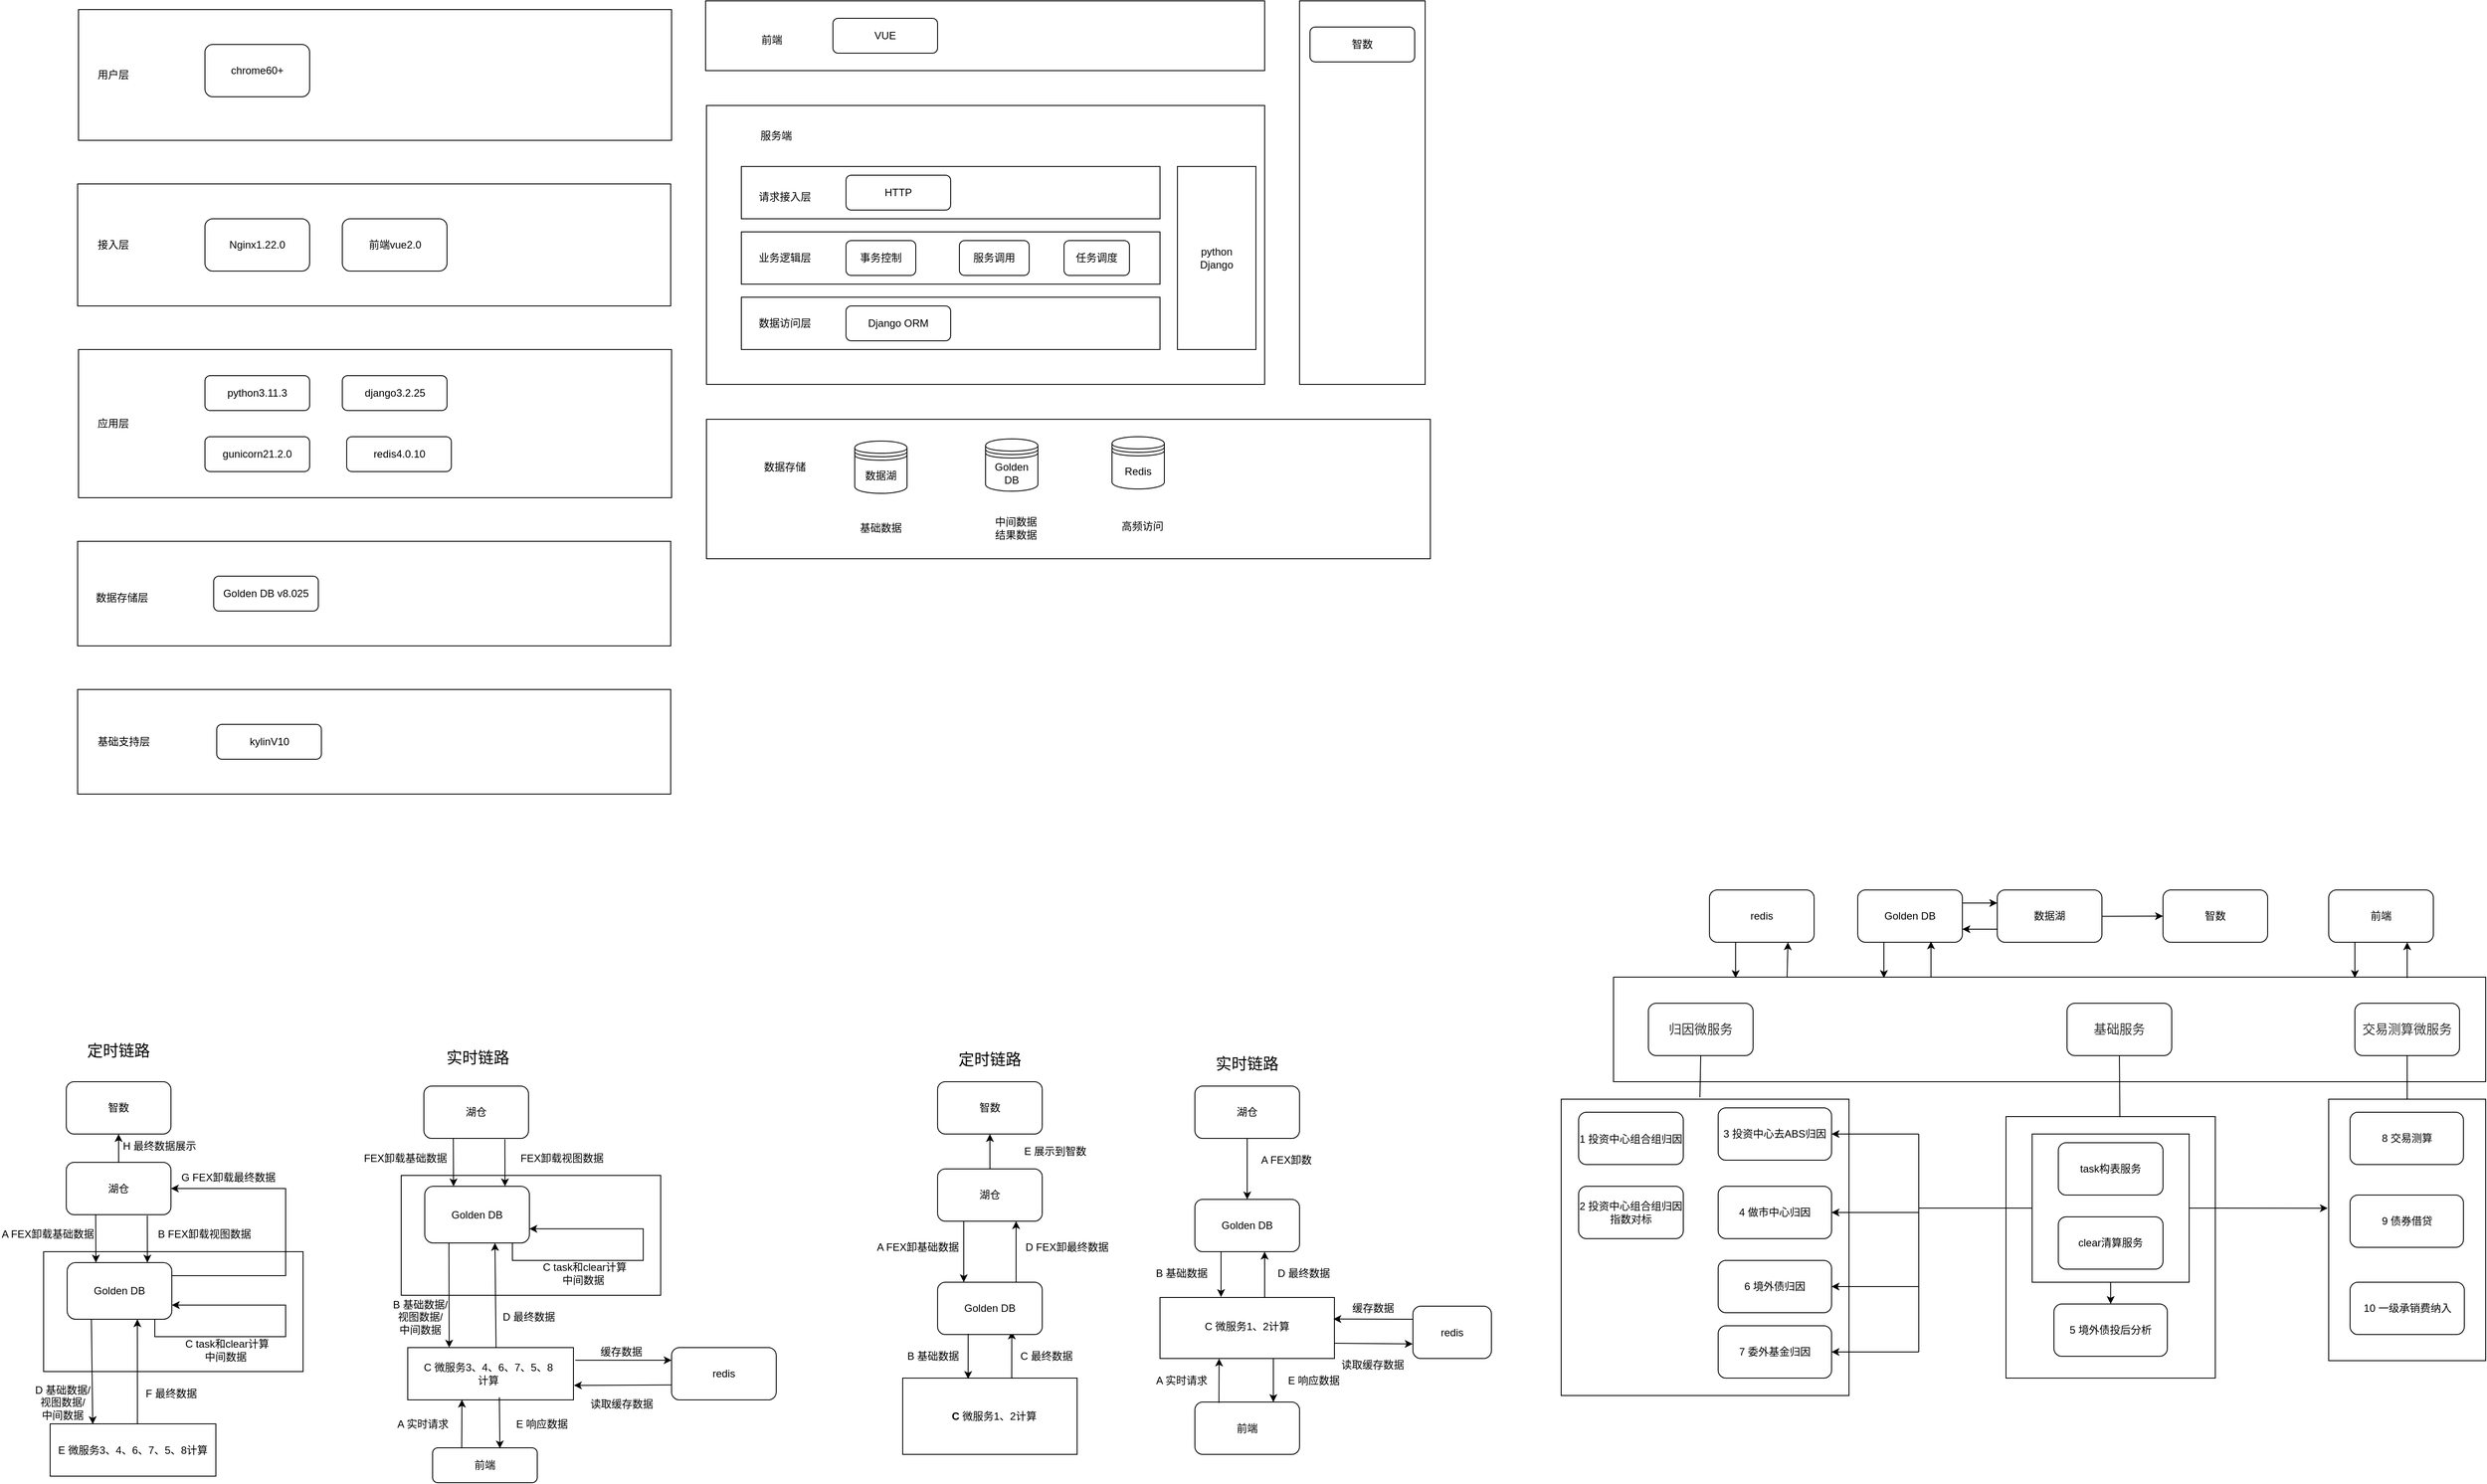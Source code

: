 <mxfile version="24.0.4" type="github">
  <diagram id="C5RBs43oDa-KdzZeNtuy" name="Page-1">
    <mxGraphModel dx="2501" dy="1937" grid="1" gridSize="10" guides="1" tooltips="1" connect="1" arrows="1" fold="1" page="1" pageScale="1" pageWidth="827" pageHeight="1169" math="0" shadow="0">
      <root>
        <mxCell id="WIyWlLk6GJQsqaUBKTNV-0" />
        <mxCell id="WIyWlLk6GJQsqaUBKTNV-1" parent="WIyWlLk6GJQsqaUBKTNV-0" />
        <mxCell id="G3_sa39DLjyS4z9p2nSA-35" value="" style="rounded=0;whiteSpace=wrap;html=1;" vertex="1" parent="WIyWlLk6GJQsqaUBKTNV-1">
          <mxGeometry x="680" y="-680" width="144" height="440" as="geometry" />
        </mxCell>
        <mxCell id="G3_sa39DLjyS4z9p2nSA-16" value="" style="rounded=0;whiteSpace=wrap;html=1;" vertex="1" parent="WIyWlLk6GJQsqaUBKTNV-1">
          <mxGeometry y="-200" width="830" height="160" as="geometry" />
        </mxCell>
        <mxCell id="G3_sa39DLjyS4z9p2nSA-0" value="" style="rounded=0;whiteSpace=wrap;html=1;" vertex="1" parent="WIyWlLk6GJQsqaUBKTNV-1">
          <mxGeometry y="-560" width="640" height="320" as="geometry" />
        </mxCell>
        <mxCell id="0NtQ7sAhwlpfcAWZ-Fju-28" value="" style="rounded=0;whiteSpace=wrap;html=1;" parent="WIyWlLk6GJQsqaUBKTNV-1" vertex="1">
          <mxGeometry x="-721" y="-60" width="680" height="120" as="geometry" />
        </mxCell>
        <mxCell id="0NtQ7sAhwlpfcAWZ-Fju-1" value="" style="rounded=0;whiteSpace=wrap;html=1;" parent="WIyWlLk6GJQsqaUBKTNV-1" vertex="1">
          <mxGeometry x="-721" y="-470" width="680" height="140" as="geometry" />
        </mxCell>
        <mxCell id="EE5mFRboxM6X0PhIgB9W-15" value="" style="rounded=0;whiteSpace=wrap;html=1;" parent="WIyWlLk6GJQsqaUBKTNV-1" vertex="1">
          <mxGeometry x="1040" y="440" width="1000" height="120" as="geometry" />
        </mxCell>
        <mxCell id="EE5mFRboxM6X0PhIgB9W-1" style="edgeStyle=none;rounded=0;orthogonalLoop=1;jettySize=auto;html=1;exitX=0.5;exitY=0;exitDx=0;exitDy=0;entryX=0.5;entryY=1;entryDx=0;entryDy=0;" parent="WIyWlLk6GJQsqaUBKTNV-1" source="gpyAhbkI_0szL79RBJTk-85" target="gpyAhbkI_0szL79RBJTk-68" edge="1">
          <mxGeometry relative="1" as="geometry" />
        </mxCell>
        <mxCell id="gpyAhbkI_0szL79RBJTk-83" value="" style="rounded=0;whiteSpace=wrap;html=1;" parent="WIyWlLk6GJQsqaUBKTNV-1" vertex="1">
          <mxGeometry x="-760" y="755" width="297.5" height="137.5" as="geometry" />
        </mxCell>
        <mxCell id="EE5mFRboxM6X0PhIgB9W-164" style="edgeStyle=none;rounded=0;orthogonalLoop=1;jettySize=auto;html=1;exitX=0.37;exitY=0.026;exitDx=0;exitDy=0;entryX=0.284;entryY=0.98;entryDx=0;entryDy=0;exitPerimeter=0;entryPerimeter=0;" parent="WIyWlLk6GJQsqaUBKTNV-1" edge="1">
          <mxGeometry relative="1" as="geometry">
            <mxPoint x="350" y="900.005" as="sourcePoint" />
            <mxPoint x="350.08" y="846.53" as="targetPoint" />
          </mxGeometry>
        </mxCell>
        <mxCell id="gpyAhbkI_0szL79RBJTk-36" value="" style="rounded=0;whiteSpace=wrap;html=1;" parent="WIyWlLk6GJQsqaUBKTNV-1" vertex="1">
          <mxGeometry x="225" y="900" width="200" height="87.5" as="geometry" />
        </mxCell>
        <mxCell id="gpyAhbkI_0szL79RBJTk-24" value="" style="rounded=0;whiteSpace=wrap;html=1;" parent="WIyWlLk6GJQsqaUBKTNV-1" vertex="1">
          <mxGeometry x="520" y="807.5" width="200" height="70" as="geometry" />
        </mxCell>
        <mxCell id="8sShFJXzrjoNy3E7Pt8Y-33" value="" style="rounded=0;whiteSpace=wrap;html=1;" parent="WIyWlLk6GJQsqaUBKTNV-1" vertex="1">
          <mxGeometry x="1860" y="580" width="180" height="300" as="geometry" />
        </mxCell>
        <mxCell id="8sShFJXzrjoNy3E7Pt8Y-23" value="" style="rounded=0;whiteSpace=wrap;html=1;" parent="WIyWlLk6GJQsqaUBKTNV-1" vertex="1">
          <mxGeometry x="980" y="580" width="330" height="340" as="geometry" />
        </mxCell>
        <mxCell id="8sShFJXzrjoNy3E7Pt8Y-1" value="&lt;div style=&quot;font-size: medium; text-align: start;&quot; data-hash=&quot;3e45efe6a880c21dcbc873dc145f4ac9&quot; data-version=&quot;3.0.0&quot;&gt;&lt;/div&gt;&lt;div style=&quot;font-size: medium; text-align: start;&quot; class=&quot;document&quot;&gt;&lt;div class=&quot;section&quot;&gt;&lt;p style=&quot;margin: 3pt 0pt 3pt 16.8pt; font-family: 等线; font-size: 12pt; line-height: 20.8px; text-indent: -16.8pt;&quot; class=&quot;paragraph text-align-type-left&quot;&gt;&lt;span style=&quot;font-size: 11pt; color: rgb(51, 51, 51); letter-spacing: 0pt; vertical-align: baseline;&quot; data-font-family=&quot;default&quot;&gt;归因微服务&lt;/span&gt;&lt;/p&gt;&lt;/div&gt;&lt;/div&gt;" style="rounded=1;whiteSpace=wrap;html=1;" parent="WIyWlLk6GJQsqaUBKTNV-1" vertex="1">
          <mxGeometry x="1080" y="470" width="120" height="60" as="geometry" />
        </mxCell>
        <mxCell id="8sShFJXzrjoNy3E7Pt8Y-3" value="&lt;div style=&quot;font-size: medium; text-align: start;&quot; data-hash=&quot;3e45efe6a880c21dcbc873dc145f4ac9&quot; data-version=&quot;3.0.0&quot;&gt;&lt;/div&gt;&lt;div style=&quot;font-size: medium; text-align: start;&quot; class=&quot;document&quot;&gt;&lt;div class=&quot;section&quot;&gt;&lt;p style=&quot;margin: 3pt 0pt 3pt 16.8pt; font-family: 等线; font-size: 12pt; line-height: 20.8px; text-indent: -16.8pt;&quot; class=&quot;paragraph text-align-type-left&quot;&gt;&lt;span style=&quot;font-family: Helvetica; font-size: 12px; text-align: center; text-indent: 0px;&quot;&gt;1 投资中心组合组归因&lt;/span&gt;&lt;br&gt;&lt;/p&gt;&lt;/div&gt;&lt;/div&gt;" style="rounded=1;whiteSpace=wrap;html=1;" parent="WIyWlLk6GJQsqaUBKTNV-1" vertex="1">
          <mxGeometry x="1000" y="595" width="120" height="60" as="geometry" />
        </mxCell>
        <mxCell id="8sShFJXzrjoNy3E7Pt8Y-5" value="2 投资中心组合组归因指数对标" style="rounded=1;whiteSpace=wrap;html=1;" parent="WIyWlLk6GJQsqaUBKTNV-1" vertex="1">
          <mxGeometry x="1000" y="680" width="120" height="60" as="geometry" />
        </mxCell>
        <mxCell id="8sShFJXzrjoNy3E7Pt8Y-7" value="3 投资中心去ABS归因" style="rounded=1;whiteSpace=wrap;html=1;" parent="WIyWlLk6GJQsqaUBKTNV-1" vertex="1">
          <mxGeometry x="1160" y="590" width="130" height="60" as="geometry" />
        </mxCell>
        <mxCell id="8sShFJXzrjoNy3E7Pt8Y-11" value="4 做市中心归因" style="rounded=1;whiteSpace=wrap;html=1;" parent="WIyWlLk6GJQsqaUBKTNV-1" vertex="1">
          <mxGeometry x="1160" y="680" width="130" height="60" as="geometry" />
        </mxCell>
        <mxCell id="8sShFJXzrjoNy3E7Pt8Y-15" value="&lt;div style=&quot;font-size: medium; text-align: start;&quot; data-hash=&quot;3e45efe6a880c21dcbc873dc145f4ac9&quot; data-version=&quot;3.0.0&quot;&gt;&lt;/div&gt;&lt;div style=&quot;font-size: medium; text-align: start;&quot; class=&quot;document&quot;&gt;&lt;div class=&quot;section&quot;&gt;&lt;p style=&quot;margin: 3pt 0pt 3pt 16.8pt; font-family: 等线; font-size: 12pt; line-height: 20.8px; text-indent: -16.8pt;&quot; class=&quot;paragraph text-align-type-left&quot;&gt;&lt;span style=&quot;font-size: 11pt; color: rgb(51, 51, 51); letter-spacing: 0pt; vertical-align: baseline;&quot; data-font-family=&quot;default&quot;&gt;基础服务&lt;/span&gt;&lt;/p&gt;&lt;/div&gt;&lt;/div&gt;" style="rounded=1;whiteSpace=wrap;html=1;" parent="WIyWlLk6GJQsqaUBKTNV-1" vertex="1">
          <mxGeometry x="1560" y="470" width="120" height="60" as="geometry" />
        </mxCell>
        <mxCell id="8sShFJXzrjoNy3E7Pt8Y-16" value="&lt;div style=&quot;font-size: medium; text-align: start;&quot; data-hash=&quot;3e45efe6a880c21dcbc873dc145f4ac9&quot; data-version=&quot;3.0.0&quot;&gt;&lt;/div&gt;&lt;div style=&quot;text-align: start;&quot; class=&quot;document&quot;&gt;&lt;div style=&quot;&quot; class=&quot;section&quot;&gt;&lt;p style=&quot;margin: 3pt 0pt 3pt 16.8pt; font-family: 等线; line-height: 20.8px; text-indent: -16.8pt;&quot; class=&quot;paragraph text-align-type-left&quot;&gt;&lt;font color=&quot;#333333&quot;&gt;&lt;span style=&quot;font-size: 14.667px;&quot;&gt;交易测算微服务&lt;/span&gt;&lt;/font&gt;&lt;/p&gt;&lt;/div&gt;&lt;/div&gt;" style="rounded=1;whiteSpace=wrap;html=1;" parent="WIyWlLk6GJQsqaUBKTNV-1" vertex="1">
          <mxGeometry x="1890" y="470" width="120" height="60" as="geometry" />
        </mxCell>
        <mxCell id="8sShFJXzrjoNy3E7Pt8Y-19" value="" style="rounded=0;whiteSpace=wrap;html=1;" parent="WIyWlLk6GJQsqaUBKTNV-1" vertex="1">
          <mxGeometry x="1490" y="600" width="240" height="300" as="geometry" />
        </mxCell>
        <mxCell id="8sShFJXzrjoNy3E7Pt8Y-24" value="" style="endArrow=none;html=1;rounded=0;" parent="WIyWlLk6GJQsqaUBKTNV-1" edge="1">
          <mxGeometry width="50" height="50" relative="1" as="geometry">
            <mxPoint x="1390" y="870" as="sourcePoint" />
            <mxPoint x="1390" y="620" as="targetPoint" />
          </mxGeometry>
        </mxCell>
        <mxCell id="8sShFJXzrjoNy3E7Pt8Y-25" value="" style="endArrow=none;html=1;rounded=0;entryX=0;entryY=0.5;entryDx=0;entryDy=0;" parent="WIyWlLk6GJQsqaUBKTNV-1" target="8sShFJXzrjoNy3E7Pt8Y-35" edge="1">
          <mxGeometry width="50" height="50" relative="1" as="geometry">
            <mxPoint x="1390" y="705" as="sourcePoint" />
            <mxPoint x="1360" y="590" as="targetPoint" />
          </mxGeometry>
        </mxCell>
        <mxCell id="8sShFJXzrjoNy3E7Pt8Y-26" value="" style="endArrow=classic;html=1;rounded=0;entryX=1;entryY=0.5;entryDx=0;entryDy=0;" parent="WIyWlLk6GJQsqaUBKTNV-1" target="8sShFJXzrjoNy3E7Pt8Y-7" edge="1">
          <mxGeometry width="50" height="50" relative="1" as="geometry">
            <mxPoint x="1390" y="620" as="sourcePoint" />
            <mxPoint x="1360" y="590" as="targetPoint" />
          </mxGeometry>
        </mxCell>
        <mxCell id="8sShFJXzrjoNy3E7Pt8Y-27" value="" style="endArrow=classic;html=1;rounded=0;entryX=1;entryY=0.5;entryDx=0;entryDy=0;" parent="WIyWlLk6GJQsqaUBKTNV-1" target="8sShFJXzrjoNy3E7Pt8Y-11" edge="1">
          <mxGeometry width="50" height="50" relative="1" as="geometry">
            <mxPoint x="1390" y="710" as="sourcePoint" />
            <mxPoint x="1360" y="690" as="targetPoint" />
          </mxGeometry>
        </mxCell>
        <mxCell id="8sShFJXzrjoNy3E7Pt8Y-28" value="8 交易测算" style="rounded=1;whiteSpace=wrap;html=1;" parent="WIyWlLk6GJQsqaUBKTNV-1" vertex="1">
          <mxGeometry x="1884.5" y="595" width="130" height="60" as="geometry" />
        </mxCell>
        <mxCell id="8sShFJXzrjoNy3E7Pt8Y-29" value="9 债券借贷" style="rounded=1;whiteSpace=wrap;html=1;" parent="WIyWlLk6GJQsqaUBKTNV-1" vertex="1">
          <mxGeometry x="1884.5" y="690" width="130" height="60" as="geometry" />
        </mxCell>
        <mxCell id="8sShFJXzrjoNy3E7Pt8Y-30" value="10 一级承销费纳入" style="rounded=1;whiteSpace=wrap;html=1;" parent="WIyWlLk6GJQsqaUBKTNV-1" vertex="1">
          <mxGeometry x="1884.5" y="790" width="131" height="60" as="geometry" />
        </mxCell>
        <mxCell id="8sShFJXzrjoNy3E7Pt8Y-35" value="" style="rounded=0;whiteSpace=wrap;html=1;" parent="WIyWlLk6GJQsqaUBKTNV-1" vertex="1">
          <mxGeometry x="1520" y="620" width="180" height="170" as="geometry" />
        </mxCell>
        <mxCell id="8sShFJXzrjoNy3E7Pt8Y-31" value="6 境外债归因" style="rounded=1;whiteSpace=wrap;html=1;" parent="WIyWlLk6GJQsqaUBKTNV-1" vertex="1">
          <mxGeometry x="1160" y="765" width="130" height="60" as="geometry" />
        </mxCell>
        <mxCell id="8sShFJXzrjoNy3E7Pt8Y-32" value="7 委外基金归因" style="rounded=1;whiteSpace=wrap;html=1;" parent="WIyWlLk6GJQsqaUBKTNV-1" vertex="1">
          <mxGeometry x="1160" y="840" width="130" height="60" as="geometry" />
        </mxCell>
        <mxCell id="8sShFJXzrjoNy3E7Pt8Y-34" value="5 境外债投后分析" style="rounded=1;whiteSpace=wrap;html=1;" parent="WIyWlLk6GJQsqaUBKTNV-1" vertex="1">
          <mxGeometry x="1545" y="815" width="130" height="60" as="geometry" />
        </mxCell>
        <mxCell id="8sShFJXzrjoNy3E7Pt8Y-17" value="task构表服务" style="rounded=1;whiteSpace=wrap;html=1;" parent="WIyWlLk6GJQsqaUBKTNV-1" vertex="1">
          <mxGeometry x="1550" y="630" width="120" height="60" as="geometry" />
        </mxCell>
        <mxCell id="8sShFJXzrjoNy3E7Pt8Y-18" value="clear清算服务" style="whiteSpace=wrap;html=1;rounded=1;" parent="WIyWlLk6GJQsqaUBKTNV-1" vertex="1">
          <mxGeometry x="1550" y="715" width="120" height="60" as="geometry" />
        </mxCell>
        <mxCell id="8sShFJXzrjoNy3E7Pt8Y-36" value="" style="endArrow=classic;html=1;rounded=0;entryX=1;entryY=0.5;entryDx=0;entryDy=0;" parent="WIyWlLk6GJQsqaUBKTNV-1" target="8sShFJXzrjoNy3E7Pt8Y-31" edge="1">
          <mxGeometry width="50" height="50" relative="1" as="geometry">
            <mxPoint x="1390" y="795" as="sourcePoint" />
            <mxPoint x="1530" y="810" as="targetPoint" />
          </mxGeometry>
        </mxCell>
        <mxCell id="8sShFJXzrjoNy3E7Pt8Y-37" value="" style="endArrow=classic;html=1;rounded=0;entryX=1;entryY=0.5;entryDx=0;entryDy=0;" parent="WIyWlLk6GJQsqaUBKTNV-1" target="8sShFJXzrjoNy3E7Pt8Y-32" edge="1">
          <mxGeometry width="50" height="50" relative="1" as="geometry">
            <mxPoint x="1390" y="870" as="sourcePoint" />
            <mxPoint x="1530" y="810" as="targetPoint" />
          </mxGeometry>
        </mxCell>
        <mxCell id="8sShFJXzrjoNy3E7Pt8Y-38" value="" style="endArrow=classic;html=1;rounded=0;entryX=-0.006;entryY=0.417;entryDx=0;entryDy=0;entryPerimeter=0;exitX=1;exitY=0.5;exitDx=0;exitDy=0;" parent="WIyWlLk6GJQsqaUBKTNV-1" source="8sShFJXzrjoNy3E7Pt8Y-35" target="8sShFJXzrjoNy3E7Pt8Y-33" edge="1">
          <mxGeometry width="50" height="50" relative="1" as="geometry">
            <mxPoint x="1530" y="820" as="sourcePoint" />
            <mxPoint x="1580" y="770" as="targetPoint" />
          </mxGeometry>
        </mxCell>
        <mxCell id="8sShFJXzrjoNy3E7Pt8Y-39" value="" style="endArrow=classic;html=1;rounded=0;entryX=0.5;entryY=0;entryDx=0;entryDy=0;exitX=0.5;exitY=1;exitDx=0;exitDy=0;" parent="WIyWlLk6GJQsqaUBKTNV-1" source="8sShFJXzrjoNy3E7Pt8Y-35" target="8sShFJXzrjoNy3E7Pt8Y-34" edge="1">
          <mxGeometry width="50" height="50" relative="1" as="geometry">
            <mxPoint x="1530" y="820" as="sourcePoint" />
            <mxPoint x="1580" y="770" as="targetPoint" />
          </mxGeometry>
        </mxCell>
        <mxCell id="8sShFJXzrjoNy3E7Pt8Y-40" value="" style="endArrow=none;html=1;rounded=0;exitX=0.5;exitY=1;exitDx=0;exitDy=0;entryX=0.482;entryY=-0.006;entryDx=0;entryDy=0;entryPerimeter=0;" parent="WIyWlLk6GJQsqaUBKTNV-1" source="8sShFJXzrjoNy3E7Pt8Y-1" target="8sShFJXzrjoNy3E7Pt8Y-23" edge="1">
          <mxGeometry width="50" height="50" relative="1" as="geometry">
            <mxPoint x="1530" y="820" as="sourcePoint" />
            <mxPoint x="1580" y="770" as="targetPoint" />
          </mxGeometry>
        </mxCell>
        <mxCell id="8sShFJXzrjoNy3E7Pt8Y-41" value="" style="endArrow=none;html=1;rounded=0;exitX=0.5;exitY=1;exitDx=0;exitDy=0;entryX=0.544;entryY=0.002;entryDx=0;entryDy=0;entryPerimeter=0;" parent="WIyWlLk6GJQsqaUBKTNV-1" source="8sShFJXzrjoNy3E7Pt8Y-15" target="8sShFJXzrjoNy3E7Pt8Y-19" edge="1">
          <mxGeometry width="50" height="50" relative="1" as="geometry">
            <mxPoint x="1530" y="720" as="sourcePoint" />
            <mxPoint x="1580" y="670" as="targetPoint" />
          </mxGeometry>
        </mxCell>
        <mxCell id="8sShFJXzrjoNy3E7Pt8Y-42" value="" style="endArrow=none;html=1;rounded=0;exitX=0.5;exitY=0;exitDx=0;exitDy=0;entryX=0.5;entryY=1;entryDx=0;entryDy=0;" parent="WIyWlLk6GJQsqaUBKTNV-1" source="8sShFJXzrjoNy3E7Pt8Y-33" target="8sShFJXzrjoNy3E7Pt8Y-16" edge="1">
          <mxGeometry width="50" height="50" relative="1" as="geometry">
            <mxPoint x="1530" y="720" as="sourcePoint" />
            <mxPoint x="1580" y="670" as="targetPoint" />
          </mxGeometry>
        </mxCell>
        <mxCell id="gpyAhbkI_0szL79RBJTk-43" style="edgeStyle=none;rounded=0;orthogonalLoop=1;jettySize=auto;html=1;exitX=1;exitY=0.75;exitDx=0;exitDy=0;entryX=-0.003;entryY=0.722;entryDx=0;entryDy=0;entryPerimeter=0;" parent="WIyWlLk6GJQsqaUBKTNV-1" source="gpyAhbkI_0szL79RBJTk-24" target="gpyAhbkI_0szL79RBJTk-5" edge="1">
          <mxGeometry relative="1" as="geometry">
            <mxPoint x="764" y="861.5" as="targetPoint" />
          </mxGeometry>
        </mxCell>
        <mxCell id="gpyAhbkI_0szL79RBJTk-0" value="Golden DB" style="rounded=1;whiteSpace=wrap;html=1;" parent="WIyWlLk6GJQsqaUBKTNV-1" vertex="1">
          <mxGeometry x="560" y="695" width="120" height="60" as="geometry" />
        </mxCell>
        <mxCell id="gpyAhbkI_0szL79RBJTk-17" value="" style="edgeStyle=orthogonalEdgeStyle;rounded=0;orthogonalLoop=1;jettySize=auto;html=1;" parent="WIyWlLk6GJQsqaUBKTNV-1" source="gpyAhbkI_0szL79RBJTk-1" target="gpyAhbkI_0szL79RBJTk-0" edge="1">
          <mxGeometry relative="1" as="geometry">
            <Array as="points">
              <mxPoint x="620" y="615" />
              <mxPoint x="620" y="615" />
            </Array>
          </mxGeometry>
        </mxCell>
        <mxCell id="gpyAhbkI_0szL79RBJTk-1" value="湖仓" style="rounded=1;whiteSpace=wrap;html=1;" parent="WIyWlLk6GJQsqaUBKTNV-1" vertex="1">
          <mxGeometry x="560" y="565" width="120" height="60" as="geometry" />
        </mxCell>
        <mxCell id="gpyAhbkI_0szL79RBJTk-42" style="edgeStyle=none;rounded=0;orthogonalLoop=1;jettySize=auto;html=1;entryX=0.994;entryY=0.353;entryDx=0;entryDy=0;exitX=0;exitY=0.25;exitDx=0;exitDy=0;entryPerimeter=0;" parent="WIyWlLk6GJQsqaUBKTNV-1" source="gpyAhbkI_0szL79RBJTk-5" target="gpyAhbkI_0szL79RBJTk-24" edge="1">
          <mxGeometry relative="1" as="geometry" />
        </mxCell>
        <mxCell id="gpyAhbkI_0szL79RBJTk-5" value="redis" style="rounded=1;whiteSpace=wrap;html=1;" parent="WIyWlLk6GJQsqaUBKTNV-1" vertex="1">
          <mxGeometry x="810" y="817.5" width="90" height="60" as="geometry" />
        </mxCell>
        <mxCell id="gpyAhbkI_0szL79RBJTk-19" value="前端" style="rounded=1;whiteSpace=wrap;html=1;" parent="WIyWlLk6GJQsqaUBKTNV-1" vertex="1">
          <mxGeometry x="560" y="927.5" width="120" height="60" as="geometry" />
        </mxCell>
        <mxCell id="gpyAhbkI_0szL79RBJTk-23" value="&lt;font style=&quot;font-size: 12px;&quot;&gt;C 微服务1、2计算&lt;/font&gt;" style="text;strokeColor=none;align=center;fillColor=none;html=1;verticalAlign=middle;whiteSpace=wrap;rounded=0;" parent="WIyWlLk6GJQsqaUBKTNV-1" vertex="1">
          <mxGeometry x="555" y="825" width="130" height="32.5" as="geometry" />
        </mxCell>
        <mxCell id="gpyAhbkI_0szL79RBJTk-25" value="&lt;font style=&quot;font-size: 12px;&quot;&gt;A FEX卸数&lt;/font&gt;" style="text;strokeColor=none;align=center;fillColor=none;html=1;verticalAlign=middle;whiteSpace=wrap;rounded=0;" parent="WIyWlLk6GJQsqaUBKTNV-1" vertex="1">
          <mxGeometry x="610" y="635" width="110" height="30" as="geometry" />
        </mxCell>
        <mxCell id="gpyAhbkI_0szL79RBJTk-26" value="&lt;font style=&quot;font-size: 18px;&quot;&gt;实时链路&lt;/font&gt;" style="text;strokeColor=none;align=center;fillColor=none;html=1;verticalAlign=middle;whiteSpace=wrap;rounded=0;" parent="WIyWlLk6GJQsqaUBKTNV-1" vertex="1">
          <mxGeometry x="550" y="525" width="140" height="30" as="geometry" />
        </mxCell>
        <mxCell id="gpyAhbkI_0szL79RBJTk-32" value="" style="edgeStyle=orthogonalEdgeStyle;rounded=0;orthogonalLoop=1;jettySize=auto;html=1;" parent="WIyWlLk6GJQsqaUBKTNV-1" source="gpyAhbkI_0szL79RBJTk-27" target="gpyAhbkI_0szL79RBJTk-31" edge="1">
          <mxGeometry relative="1" as="geometry" />
        </mxCell>
        <mxCell id="gpyAhbkI_0szL79RBJTk-34" style="edgeStyle=none;rounded=0;orthogonalLoop=1;jettySize=auto;html=1;exitX=0.25;exitY=1;exitDx=0;exitDy=0;entryX=0.25;entryY=0;entryDx=0;entryDy=0;" parent="WIyWlLk6GJQsqaUBKTNV-1" source="gpyAhbkI_0szL79RBJTk-27" target="gpyAhbkI_0szL79RBJTk-30" edge="1">
          <mxGeometry relative="1" as="geometry" />
        </mxCell>
        <mxCell id="gpyAhbkI_0szL79RBJTk-27" value="湖仓" style="rounded=1;whiteSpace=wrap;html=1;" parent="WIyWlLk6GJQsqaUBKTNV-1" vertex="1">
          <mxGeometry x="265" y="660" width="120" height="60" as="geometry" />
        </mxCell>
        <mxCell id="gpyAhbkI_0szL79RBJTk-29" value="&lt;font style=&quot;font-size: 18px;&quot;&gt;定时链路&lt;/font&gt;" style="text;strokeColor=none;align=center;fillColor=none;html=1;verticalAlign=middle;whiteSpace=wrap;rounded=0;" parent="WIyWlLk6GJQsqaUBKTNV-1" vertex="1">
          <mxGeometry x="255" y="520" width="140" height="30" as="geometry" />
        </mxCell>
        <mxCell id="gpyAhbkI_0szL79RBJTk-35" style="edgeStyle=none;rounded=0;orthogonalLoop=1;jettySize=auto;html=1;exitX=0.75;exitY=0;exitDx=0;exitDy=0;entryX=0.75;entryY=1;entryDx=0;entryDy=0;" parent="WIyWlLk6GJQsqaUBKTNV-1" source="gpyAhbkI_0szL79RBJTk-30" target="gpyAhbkI_0szL79RBJTk-27" edge="1">
          <mxGeometry relative="1" as="geometry" />
        </mxCell>
        <mxCell id="gpyAhbkI_0szL79RBJTk-30" value="Golden DB" style="rounded=1;whiteSpace=wrap;html=1;" parent="WIyWlLk6GJQsqaUBKTNV-1" vertex="1">
          <mxGeometry x="265" y="790" width="120" height="60" as="geometry" />
        </mxCell>
        <mxCell id="gpyAhbkI_0szL79RBJTk-31" value="智数" style="rounded=1;whiteSpace=wrap;html=1;" parent="WIyWlLk6GJQsqaUBKTNV-1" vertex="1">
          <mxGeometry x="265" y="560" width="120" height="60" as="geometry" />
        </mxCell>
        <mxCell id="gpyAhbkI_0szL79RBJTk-37" value="&lt;font style=&quot;font-size: 12px;&quot;&gt;&lt;b&gt;C&lt;/b&gt; 微服务1、2计算&lt;/font&gt;" style="text;strokeColor=none;align=center;fillColor=none;html=1;verticalAlign=middle;whiteSpace=wrap;rounded=0;" parent="WIyWlLk6GJQsqaUBKTNV-1" vertex="1">
          <mxGeometry x="250" y="925" width="160" height="37.5" as="geometry" />
        </mxCell>
        <mxCell id="gpyAhbkI_0szL79RBJTk-38" value="&lt;font style=&quot;font-size: 12px;&quot;&gt;A FEX卸&lt;/font&gt;基础数据" style="text;strokeColor=none;align=center;fillColor=none;html=1;verticalAlign=middle;whiteSpace=wrap;rounded=0;" parent="WIyWlLk6GJQsqaUBKTNV-1" vertex="1">
          <mxGeometry x="190" y="735" width="105" height="30" as="geometry" />
        </mxCell>
        <mxCell id="gpyAhbkI_0szL79RBJTk-39" value="D FEX卸最终数据" style="text;strokeColor=none;align=center;fillColor=none;html=1;verticalAlign=middle;whiteSpace=wrap;rounded=0;" parent="WIyWlLk6GJQsqaUBKTNV-1" vertex="1">
          <mxGeometry x="363" y="735" width="101" height="30" as="geometry" />
        </mxCell>
        <mxCell id="gpyAhbkI_0szL79RBJTk-40" value="&lt;font style=&quot;font-size: 12px;&quot;&gt;E 展示到智数&lt;/font&gt;" style="text;strokeColor=none;align=center;fillColor=none;html=1;verticalAlign=middle;whiteSpace=wrap;rounded=0;" parent="WIyWlLk6GJQsqaUBKTNV-1" vertex="1">
          <mxGeometry x="340" y="625" width="120" height="30" as="geometry" />
        </mxCell>
        <mxCell id="gpyAhbkI_0szL79RBJTk-44" style="edgeStyle=none;rounded=0;orthogonalLoop=1;jettySize=auto;html=1;exitX=1;exitY=0.25;exitDx=0;exitDy=0;" parent="WIyWlLk6GJQsqaUBKTNV-1" source="gpyAhbkI_0szL79RBJTk-24" target="gpyAhbkI_0szL79RBJTk-24" edge="1">
          <mxGeometry relative="1" as="geometry" />
        </mxCell>
        <mxCell id="gpyAhbkI_0szL79RBJTk-48" value="" style="rounded=0;whiteSpace=wrap;html=1;" parent="WIyWlLk6GJQsqaUBKTNV-1" vertex="1">
          <mxGeometry x="-752.5" y="952.5" width="190" height="60" as="geometry" />
        </mxCell>
        <mxCell id="gpyAhbkI_0szL79RBJTk-63" style="edgeStyle=none;rounded=0;orthogonalLoop=1;jettySize=auto;html=1;exitX=0.231;exitY=0.923;exitDx=0;exitDy=0;exitPerimeter=0;entryX=0.259;entryY=0.076;entryDx=0;entryDy=0;entryPerimeter=0;" parent="WIyWlLk6GJQsqaUBKTNV-1" source="gpyAhbkI_0szL79RBJTk-87" target="gpyAhbkI_0szL79RBJTk-69" edge="1">
          <mxGeometry relative="1" as="geometry">
            <mxPoint x="-707" y="940" as="sourcePoint" />
            <mxPoint x="-707.5" y="1002.5" as="targetPoint" />
          </mxGeometry>
        </mxCell>
        <mxCell id="gpyAhbkI_0szL79RBJTk-65" value="&lt;font style=&quot;font-size: 18px;&quot;&gt;定时链路&lt;/font&gt;" style="text;strokeColor=none;align=center;fillColor=none;html=1;verticalAlign=middle;whiteSpace=wrap;rounded=0;" parent="WIyWlLk6GJQsqaUBKTNV-1" vertex="1">
          <mxGeometry x="-744" y="510" width="140" height="30" as="geometry" />
        </mxCell>
        <mxCell id="gpyAhbkI_0szL79RBJTk-66" style="edgeStyle=none;rounded=0;orthogonalLoop=1;jettySize=auto;html=1;exitX=0.528;exitY=0.071;exitDx=0;exitDy=0;exitPerimeter=0;" parent="WIyWlLk6GJQsqaUBKTNV-1" source="gpyAhbkI_0szL79RBJTk-69" edge="1">
          <mxGeometry relative="1" as="geometry">
            <mxPoint x="-652.5" y="832.5" as="targetPoint" />
            <mxPoint x="-648.5" y="1002.5" as="sourcePoint" />
          </mxGeometry>
        </mxCell>
        <mxCell id="gpyAhbkI_0szL79RBJTk-68" value="智数" style="rounded=1;whiteSpace=wrap;html=1;" parent="WIyWlLk6GJQsqaUBKTNV-1" vertex="1">
          <mxGeometry x="-734" y="560" width="120" height="60" as="geometry" />
        </mxCell>
        <mxCell id="gpyAhbkI_0szL79RBJTk-69" value="&lt;font style=&quot;font-size: 12px;&quot;&gt;E 微服务3、4、6、7、5、8计算&lt;/font&gt;" style="text;strokeColor=none;align=center;fillColor=none;html=1;verticalAlign=middle;whiteSpace=wrap;rounded=0;" parent="WIyWlLk6GJQsqaUBKTNV-1" vertex="1">
          <mxGeometry x="-753" y="947.5" width="190.5" height="70" as="geometry" />
        </mxCell>
        <mxCell id="gpyAhbkI_0szL79RBJTk-70" value="&lt;font style=&quot;font-size: 12px;&quot;&gt;D 基础数据/&lt;br&gt;视图数据/&lt;br&gt;中间数据&lt;/font&gt;" style="text;strokeColor=none;align=center;fillColor=none;html=1;verticalAlign=middle;whiteSpace=wrap;rounded=0;" parent="WIyWlLk6GJQsqaUBKTNV-1" vertex="1">
          <mxGeometry x="-772.5" y="907.5" width="67.5" height="40" as="geometry" />
        </mxCell>
        <mxCell id="gpyAhbkI_0szL79RBJTk-71" value="&lt;font style=&quot;font-size: 12px;&quot;&gt;F 最终数据&lt;/font&gt;" style="text;strokeColor=none;align=center;fillColor=none;html=1;verticalAlign=middle;whiteSpace=wrap;rounded=0;" parent="WIyWlLk6GJQsqaUBKTNV-1" vertex="1">
          <mxGeometry x="-645.5" y="907.5" width="63" height="20" as="geometry" />
        </mxCell>
        <mxCell id="gpyAhbkI_0szL79RBJTk-72" value="&lt;font style=&quot;font-size: 12px;&quot;&gt;H 最终数据展示&lt;/font&gt;" style="text;strokeColor=none;align=center;fillColor=none;html=1;verticalAlign=middle;whiteSpace=wrap;rounded=0;" parent="WIyWlLk6GJQsqaUBKTNV-1" vertex="1">
          <mxGeometry x="-672.5" y="625" width="90" height="17.5" as="geometry" />
        </mxCell>
        <mxCell id="EE5mFRboxM6X0PhIgB9W-28" style="edgeStyle=none;rounded=0;orthogonalLoop=1;jettySize=auto;html=1;exitX=0.281;exitY=1.003;exitDx=0;exitDy=0;entryX=0.25;entryY=0;entryDx=0;entryDy=0;exitPerimeter=0;" parent="WIyWlLk6GJQsqaUBKTNV-1" source="gpyAhbkI_0szL79RBJTk-85" edge="1">
          <mxGeometry relative="1" as="geometry">
            <mxPoint x="-700" y="725" as="sourcePoint" />
            <mxPoint x="-700" y="767.5" as="targetPoint" />
          </mxGeometry>
        </mxCell>
        <mxCell id="EE5mFRboxM6X0PhIgB9W-29" style="rounded=0;orthogonalLoop=1;jettySize=auto;html=1;exitX=0.774;exitY=1.017;exitDx=0;exitDy=0;entryX=0.5;entryY=0;entryDx=0;entryDy=0;exitPerimeter=0;" parent="WIyWlLk6GJQsqaUBKTNV-1" source="gpyAhbkI_0szL79RBJTk-85" edge="1">
          <mxGeometry relative="1" as="geometry">
            <mxPoint x="-641" y="725" as="sourcePoint" />
            <mxPoint x="-641" y="767.5" as="targetPoint" />
          </mxGeometry>
        </mxCell>
        <mxCell id="gpyAhbkI_0szL79RBJTk-85" value="湖仓" style="rounded=1;whiteSpace=wrap;html=1;" parent="WIyWlLk6GJQsqaUBKTNV-1" vertex="1">
          <mxGeometry x="-734" y="652.5" width="120" height="60" as="geometry" />
        </mxCell>
        <mxCell id="EE5mFRboxM6X0PhIgB9W-31" style="edgeStyle=orthogonalEdgeStyle;rounded=0;orthogonalLoop=1;jettySize=auto;html=1;entryX=1;entryY=0.5;entryDx=0;entryDy=0;exitX=1;exitY=0.25;exitDx=0;exitDy=0;" parent="WIyWlLk6GJQsqaUBKTNV-1" source="gpyAhbkI_0szL79RBJTk-87" target="gpyAhbkI_0szL79RBJTk-85" edge="1">
          <mxGeometry relative="1" as="geometry">
            <mxPoint x="-612.5" y="802.5" as="sourcePoint" />
            <Array as="points">
              <mxPoint x="-612.5" y="782.5" />
              <mxPoint x="-482.5" y="782.5" />
              <mxPoint x="-482.5" y="682.5" />
            </Array>
          </mxGeometry>
        </mxCell>
        <mxCell id="gpyAhbkI_0szL79RBJTk-87" value="Golden DB" style="rounded=1;whiteSpace=wrap;html=1;" parent="WIyWlLk6GJQsqaUBKTNV-1" vertex="1">
          <mxGeometry x="-733" y="767.5" width="120" height="65" as="geometry" />
        </mxCell>
        <mxCell id="gpyAhbkI_0szL79RBJTk-88" value="&lt;font style=&quot;font-size: 12px;&quot;&gt;C task和clear计算&lt;br&gt;中间数据&amp;nbsp;&lt;/font&gt;" style="text;strokeColor=none;align=center;fillColor=none;html=1;verticalAlign=middle;whiteSpace=wrap;rounded=0;" parent="WIyWlLk6GJQsqaUBKTNV-1" vertex="1">
          <mxGeometry x="-602.5" y="852.5" width="105" height="30" as="geometry" />
        </mxCell>
        <mxCell id="EE5mFRboxM6X0PhIgB9W-21" style="edgeStyle=none;rounded=0;orthogonalLoop=1;jettySize=auto;html=1;exitX=1;exitY=0.25;exitDx=0;exitDy=0;entryX=0;entryY=0.25;entryDx=0;entryDy=0;" parent="WIyWlLk6GJQsqaUBKTNV-1" source="EE5mFRboxM6X0PhIgB9W-2" target="EE5mFRboxM6X0PhIgB9W-11" edge="1">
          <mxGeometry relative="1" as="geometry" />
        </mxCell>
        <mxCell id="EE5mFRboxM6X0PhIgB9W-2" value="Golden DB" style="rounded=1;whiteSpace=wrap;html=1;" parent="WIyWlLk6GJQsqaUBKTNV-1" vertex="1">
          <mxGeometry x="1320" y="340" width="120" height="60" as="geometry" />
        </mxCell>
        <mxCell id="EE5mFRboxM6X0PhIgB9W-22" style="edgeStyle=none;rounded=0;orthogonalLoop=1;jettySize=auto;html=1;exitX=0;exitY=0.75;exitDx=0;exitDy=0;entryX=1;entryY=0.75;entryDx=0;entryDy=0;" parent="WIyWlLk6GJQsqaUBKTNV-1" source="EE5mFRboxM6X0PhIgB9W-11" target="EE5mFRboxM6X0PhIgB9W-2" edge="1">
          <mxGeometry relative="1" as="geometry" />
        </mxCell>
        <mxCell id="EE5mFRboxM6X0PhIgB9W-11" value="数据湖" style="rounded=1;whiteSpace=wrap;html=1;" parent="WIyWlLk6GJQsqaUBKTNV-1" vertex="1">
          <mxGeometry x="1480" y="340" width="120" height="60" as="geometry" />
        </mxCell>
        <mxCell id="EE5mFRboxM6X0PhIgB9W-13" value="redis" style="rounded=1;whiteSpace=wrap;html=1;" parent="WIyWlLk6GJQsqaUBKTNV-1" vertex="1">
          <mxGeometry x="1150" y="340" width="120" height="60" as="geometry" />
        </mxCell>
        <mxCell id="EE5mFRboxM6X0PhIgB9W-25" style="edgeStyle=none;rounded=0;orthogonalLoop=1;jettySize=auto;html=1;exitX=0.25;exitY=1;exitDx=0;exitDy=0;entryX=0.85;entryY=0.007;entryDx=0;entryDy=0;entryPerimeter=0;" parent="WIyWlLk6GJQsqaUBKTNV-1" source="EE5mFRboxM6X0PhIgB9W-14" target="EE5mFRboxM6X0PhIgB9W-15" edge="1">
          <mxGeometry relative="1" as="geometry" />
        </mxCell>
        <mxCell id="EE5mFRboxM6X0PhIgB9W-14" value="前端" style="rounded=1;whiteSpace=wrap;html=1;" parent="WIyWlLk6GJQsqaUBKTNV-1" vertex="1">
          <mxGeometry x="1860" y="340" width="120" height="60" as="geometry" />
        </mxCell>
        <mxCell id="EE5mFRboxM6X0PhIgB9W-16" style="edgeStyle=none;rounded=0;orthogonalLoop=1;jettySize=auto;html=1;entryX=0.17;entryY=0.008;entryDx=0;entryDy=0;entryPerimeter=0;" parent="WIyWlLk6GJQsqaUBKTNV-1" edge="1">
          <mxGeometry relative="1" as="geometry">
            <mxPoint x="1180" y="400" as="sourcePoint" />
            <mxPoint x="1180" y="440.96" as="targetPoint" />
          </mxGeometry>
        </mxCell>
        <mxCell id="EE5mFRboxM6X0PhIgB9W-18" style="edgeStyle=none;rounded=0;orthogonalLoop=1;jettySize=auto;html=1;exitX=0.199;exitY=0;exitDx=0;exitDy=0;entryX=0.75;entryY=1;entryDx=0;entryDy=0;exitPerimeter=0;" parent="WIyWlLk6GJQsqaUBKTNV-1" source="EE5mFRboxM6X0PhIgB9W-15" target="EE5mFRboxM6X0PhIgB9W-13" edge="1">
          <mxGeometry relative="1" as="geometry">
            <mxPoint x="1225" y="440" as="sourcePoint" />
            <mxPoint x="1241" y="275.98" as="targetPoint" />
          </mxGeometry>
        </mxCell>
        <mxCell id="EE5mFRboxM6X0PhIgB9W-19" style="edgeStyle=none;rounded=0;orthogonalLoop=1;jettySize=auto;html=1;exitX=0.25;exitY=1;exitDx=0;exitDy=0;entryX=0.31;entryY=0.008;entryDx=0;entryDy=0;entryPerimeter=0;" parent="WIyWlLk6GJQsqaUBKTNV-1" source="EE5mFRboxM6X0PhIgB9W-2" target="EE5mFRboxM6X0PhIgB9W-15" edge="1">
          <mxGeometry relative="1" as="geometry" />
        </mxCell>
        <mxCell id="EE5mFRboxM6X0PhIgB9W-20" style="edgeStyle=none;rounded=0;orthogonalLoop=1;jettySize=auto;html=1;entryX=0.7;entryY=0.983;entryDx=0;entryDy=0;entryPerimeter=0;" parent="WIyWlLk6GJQsqaUBKTNV-1" target="EE5mFRboxM6X0PhIgB9W-2" edge="1">
          <mxGeometry relative="1" as="geometry">
            <mxPoint x="1404" y="440" as="sourcePoint" />
          </mxGeometry>
        </mxCell>
        <mxCell id="EE5mFRboxM6X0PhIgB9W-24" style="edgeStyle=none;rounded=0;orthogonalLoop=1;jettySize=auto;html=1;exitX=0.91;exitY=0.007;exitDx=0;exitDy=0;exitPerimeter=0;entryX=0.75;entryY=1;entryDx=0;entryDy=0;" parent="WIyWlLk6GJQsqaUBKTNV-1" source="EE5mFRboxM6X0PhIgB9W-15" target="EE5mFRboxM6X0PhIgB9W-14" edge="1">
          <mxGeometry relative="1" as="geometry">
            <mxPoint x="2130" y="490" as="targetPoint" />
          </mxGeometry>
        </mxCell>
        <mxCell id="EE5mFRboxM6X0PhIgB9W-32" value="&lt;font style=&quot;font-size: 12px;&quot;&gt;A FEX卸载基础数据&lt;/font&gt;" style="text;strokeColor=none;align=center;fillColor=none;html=1;verticalAlign=middle;whiteSpace=wrap;rounded=0;" parent="WIyWlLk6GJQsqaUBKTNV-1" vertex="1">
          <mxGeometry x="-810" y="722.5" width="110" height="25" as="geometry" />
        </mxCell>
        <mxCell id="EE5mFRboxM6X0PhIgB9W-33" value="&lt;font style=&quot;font-size: 12px;&quot;&gt;B FEX卸载视图数据&lt;/font&gt;" style="text;strokeColor=none;align=center;fillColor=none;html=1;verticalAlign=middle;whiteSpace=wrap;rounded=0;" parent="WIyWlLk6GJQsqaUBKTNV-1" vertex="1">
          <mxGeometry x="-632.5" y="722.5" width="113" height="25" as="geometry" />
        </mxCell>
        <mxCell id="EE5mFRboxM6X0PhIgB9W-34" value="&lt;font style=&quot;font-size: 12px;&quot;&gt;G FEX卸载最终数据&lt;/font&gt;" style="text;strokeColor=none;align=center;fillColor=none;html=1;verticalAlign=middle;whiteSpace=wrap;rounded=0;" parent="WIyWlLk6GJQsqaUBKTNV-1" vertex="1">
          <mxGeometry x="-604" y="657.5" width="111.5" height="25" as="geometry" />
        </mxCell>
        <mxCell id="EE5mFRboxM6X0PhIgB9W-38" style="edgeStyle=orthogonalEdgeStyle;rounded=0;orthogonalLoop=1;jettySize=auto;html=1;entryX=1;entryY=0.75;entryDx=0;entryDy=0;" parent="WIyWlLk6GJQsqaUBKTNV-1" source="gpyAhbkI_0szL79RBJTk-87" target="gpyAhbkI_0szL79RBJTk-87" edge="1">
          <mxGeometry relative="1" as="geometry">
            <mxPoint x="-632.5" y="832.5" as="sourcePoint" />
            <Array as="points">
              <mxPoint x="-632.5" y="852.5" />
              <mxPoint x="-482.5" y="852.5" />
              <mxPoint x="-482.5" y="816.5" />
            </Array>
          </mxGeometry>
        </mxCell>
        <mxCell id="EE5mFRboxM6X0PhIgB9W-83" value="" style="rounded=0;whiteSpace=wrap;html=1;" parent="WIyWlLk6GJQsqaUBKTNV-1" vertex="1">
          <mxGeometry x="-350" y="667.5" width="297.5" height="137.5" as="geometry" />
        </mxCell>
        <mxCell id="EE5mFRboxM6X0PhIgB9W-84" value="" style="rounded=0;whiteSpace=wrap;html=1;" parent="WIyWlLk6GJQsqaUBKTNV-1" vertex="1">
          <mxGeometry x="-342.5" y="865" width="190" height="60" as="geometry" />
        </mxCell>
        <mxCell id="EE5mFRboxM6X0PhIgB9W-85" style="edgeStyle=none;rounded=0;orthogonalLoop=1;jettySize=auto;html=1;exitX=0.231;exitY=0.923;exitDx=0;exitDy=0;exitPerimeter=0;entryX=0.25;entryY=0;entryDx=0;entryDy=0;" parent="WIyWlLk6GJQsqaUBKTNV-1" source="EE5mFRboxM6X0PhIgB9W-97" target="EE5mFRboxM6X0PhIgB9W-84" edge="1">
          <mxGeometry relative="1" as="geometry">
            <mxPoint x="-297" y="852.5" as="sourcePoint" />
            <mxPoint x="-297.5" y="915" as="targetPoint" />
          </mxGeometry>
        </mxCell>
        <mxCell id="EE5mFRboxM6X0PhIgB9W-86" value="&lt;font style=&quot;font-size: 18px;&quot;&gt;实时链路&lt;/font&gt;" style="text;strokeColor=none;align=center;fillColor=none;html=1;verticalAlign=middle;whiteSpace=wrap;rounded=0;" parent="WIyWlLk6GJQsqaUBKTNV-1" vertex="1">
          <mxGeometry x="-332.5" y="517.5" width="140" height="30" as="geometry" />
        </mxCell>
        <mxCell id="EE5mFRboxM6X0PhIgB9W-87" style="edgeStyle=none;rounded=0;orthogonalLoop=1;jettySize=auto;html=1;exitX=0.533;exitY=0.006;exitDx=0;exitDy=0;exitPerimeter=0;" parent="WIyWlLk6GJQsqaUBKTNV-1" source="EE5mFRboxM6X0PhIgB9W-84" edge="1">
          <mxGeometry relative="1" as="geometry">
            <mxPoint x="-242.5" y="745" as="targetPoint" />
            <mxPoint x="-238.5" y="915" as="sourcePoint" />
          </mxGeometry>
        </mxCell>
        <mxCell id="EE5mFRboxM6X0PhIgB9W-104" value="" style="edgeStyle=orthogonalEdgeStyle;rounded=0;orthogonalLoop=1;jettySize=auto;html=1;exitX=1.011;exitY=0.242;exitDx=0;exitDy=0;exitPerimeter=0;" parent="WIyWlLk6GJQsqaUBKTNV-1" source="EE5mFRboxM6X0PhIgB9W-84" target="EE5mFRboxM6X0PhIgB9W-103" edge="1">
          <mxGeometry relative="1" as="geometry">
            <Array as="points">
              <mxPoint x="-120" y="880" />
              <mxPoint x="-120" y="880" />
            </Array>
          </mxGeometry>
        </mxCell>
        <mxCell id="EE5mFRboxM6X0PhIgB9W-89" value="C 微服务3、4、6、7、5、8计算" style="text;strokeColor=none;align=center;fillColor=none;html=1;verticalAlign=middle;whiteSpace=wrap;rounded=0;" parent="WIyWlLk6GJQsqaUBKTNV-1" vertex="1">
          <mxGeometry x="-330" y="880" width="160" height="30" as="geometry" />
        </mxCell>
        <mxCell id="EE5mFRboxM6X0PhIgB9W-90" value="&lt;font style=&quot;font-size: 12px;&quot;&gt;B 基础数据/&lt;br&gt;视图数据/&lt;br&gt;中间数据&lt;/font&gt;" style="text;strokeColor=none;align=center;fillColor=none;html=1;verticalAlign=middle;whiteSpace=wrap;rounded=0;" parent="WIyWlLk6GJQsqaUBKTNV-1" vertex="1">
          <mxGeometry x="-362.5" y="810" width="67.5" height="40" as="geometry" />
        </mxCell>
        <mxCell id="EE5mFRboxM6X0PhIgB9W-91" value="&lt;font style=&quot;font-size: 12px;&quot;&gt;D 最终数据&lt;/font&gt;" style="text;strokeColor=none;align=center;fillColor=none;html=1;verticalAlign=middle;whiteSpace=wrap;rounded=0;" parent="WIyWlLk6GJQsqaUBKTNV-1" vertex="1">
          <mxGeometry x="-235.5" y="820" width="63" height="20" as="geometry" />
        </mxCell>
        <mxCell id="EE5mFRboxM6X0PhIgB9W-93" style="edgeStyle=none;rounded=0;orthogonalLoop=1;jettySize=auto;html=1;exitX=0.281;exitY=1.003;exitDx=0;exitDy=0;entryX=0.25;entryY=0;entryDx=0;entryDy=0;exitPerimeter=0;" parent="WIyWlLk6GJQsqaUBKTNV-1" source="EE5mFRboxM6X0PhIgB9W-95" edge="1">
          <mxGeometry relative="1" as="geometry">
            <mxPoint x="-290" y="637.5" as="sourcePoint" />
            <mxPoint x="-290" y="680" as="targetPoint" />
          </mxGeometry>
        </mxCell>
        <mxCell id="EE5mFRboxM6X0PhIgB9W-94" style="rounded=0;orthogonalLoop=1;jettySize=auto;html=1;exitX=0.774;exitY=1.017;exitDx=0;exitDy=0;entryX=0.5;entryY=0;entryDx=0;entryDy=0;exitPerimeter=0;" parent="WIyWlLk6GJQsqaUBKTNV-1" source="EE5mFRboxM6X0PhIgB9W-95" edge="1">
          <mxGeometry relative="1" as="geometry">
            <mxPoint x="-231" y="637.5" as="sourcePoint" />
            <mxPoint x="-231" y="680" as="targetPoint" />
          </mxGeometry>
        </mxCell>
        <mxCell id="EE5mFRboxM6X0PhIgB9W-95" value="湖仓" style="rounded=1;whiteSpace=wrap;html=1;" parent="WIyWlLk6GJQsqaUBKTNV-1" vertex="1">
          <mxGeometry x="-324" y="565" width="120" height="60" as="geometry" />
        </mxCell>
        <mxCell id="EE5mFRboxM6X0PhIgB9W-97" value="Golden DB" style="rounded=1;whiteSpace=wrap;html=1;" parent="WIyWlLk6GJQsqaUBKTNV-1" vertex="1">
          <mxGeometry x="-323" y="680" width="120" height="65" as="geometry" />
        </mxCell>
        <mxCell id="EE5mFRboxM6X0PhIgB9W-98" value="&lt;font style=&quot;font-size: 12px;&quot;&gt;C task和clear计算&lt;br&gt;中间数据&amp;nbsp;&lt;/font&gt;" style="text;strokeColor=none;align=center;fillColor=none;html=1;verticalAlign=middle;whiteSpace=wrap;rounded=0;" parent="WIyWlLk6GJQsqaUBKTNV-1" vertex="1">
          <mxGeometry x="-192.5" y="765" width="105" height="30" as="geometry" />
        </mxCell>
        <mxCell id="EE5mFRboxM6X0PhIgB9W-99" value="&lt;font style=&quot;font-size: 12px;&quot;&gt;FEX卸载基础数据&lt;/font&gt;" style="text;strokeColor=none;align=center;fillColor=none;html=1;verticalAlign=middle;whiteSpace=wrap;rounded=0;" parent="WIyWlLk6GJQsqaUBKTNV-1" vertex="1">
          <mxGeometry x="-400" y="635" width="110" height="25" as="geometry" />
        </mxCell>
        <mxCell id="EE5mFRboxM6X0PhIgB9W-100" value="&lt;font style=&quot;font-size: 12px;&quot;&gt;FEX卸载视图数据&lt;/font&gt;" style="text;strokeColor=none;align=center;fillColor=none;html=1;verticalAlign=middle;whiteSpace=wrap;rounded=0;" parent="WIyWlLk6GJQsqaUBKTNV-1" vertex="1">
          <mxGeometry x="-222.5" y="635" width="113" height="25" as="geometry" />
        </mxCell>
        <mxCell id="EE5mFRboxM6X0PhIgB9W-102" style="edgeStyle=orthogonalEdgeStyle;rounded=0;orthogonalLoop=1;jettySize=auto;html=1;entryX=1;entryY=0.75;entryDx=0;entryDy=0;" parent="WIyWlLk6GJQsqaUBKTNV-1" source="EE5mFRboxM6X0PhIgB9W-97" target="EE5mFRboxM6X0PhIgB9W-97" edge="1">
          <mxGeometry relative="1" as="geometry">
            <mxPoint x="-222.5" y="745" as="sourcePoint" />
            <Array as="points">
              <mxPoint x="-222.5" y="765" />
              <mxPoint x="-72.5" y="765" />
              <mxPoint x="-72.5" y="729" />
            </Array>
          </mxGeometry>
        </mxCell>
        <mxCell id="EE5mFRboxM6X0PhIgB9W-105" style="edgeStyle=none;rounded=0;orthogonalLoop=1;jettySize=auto;html=1;exitX=0;exitY=0.714;exitDx=0;exitDy=0;entryX=1.003;entryY=0.723;entryDx=0;entryDy=0;entryPerimeter=0;exitPerimeter=0;" parent="WIyWlLk6GJQsqaUBKTNV-1" source="EE5mFRboxM6X0PhIgB9W-103" target="EE5mFRboxM6X0PhIgB9W-84" edge="1">
          <mxGeometry relative="1" as="geometry" />
        </mxCell>
        <mxCell id="EE5mFRboxM6X0PhIgB9W-103" value="redis" style="rounded=1;whiteSpace=wrap;html=1;" parent="WIyWlLk6GJQsqaUBKTNV-1" vertex="1">
          <mxGeometry x="-40" y="865" width="120" height="60" as="geometry" />
        </mxCell>
        <mxCell id="EE5mFRboxM6X0PhIgB9W-106" value="前端" style="rounded=1;whiteSpace=wrap;html=1;" parent="WIyWlLk6GJQsqaUBKTNV-1" vertex="1">
          <mxGeometry x="-314" y="980" width="120" height="40" as="geometry" />
        </mxCell>
        <mxCell id="EE5mFRboxM6X0PhIgB9W-107" style="edgeStyle=none;rounded=0;orthogonalLoop=1;jettySize=auto;html=1;exitX=0.278;exitY=0.001;exitDx=0;exitDy=0;exitPerimeter=0;entryX=0.327;entryY=0.996;entryDx=0;entryDy=0;entryPerimeter=0;" parent="WIyWlLk6GJQsqaUBKTNV-1" source="EE5mFRboxM6X0PhIgB9W-106" target="EE5mFRboxM6X0PhIgB9W-84" edge="1">
          <mxGeometry relative="1" as="geometry">
            <mxPoint x="-280" y="930" as="targetPoint" />
          </mxGeometry>
        </mxCell>
        <mxCell id="EE5mFRboxM6X0PhIgB9W-108" style="edgeStyle=none;rounded=0;orthogonalLoop=1;jettySize=auto;html=1;exitX=0.553;exitY=0.951;exitDx=0;exitDy=0;exitPerimeter=0;entryX=0.643;entryY=0.017;entryDx=0;entryDy=0;entryPerimeter=0;" parent="WIyWlLk6GJQsqaUBKTNV-1" source="EE5mFRboxM6X0PhIgB9W-84" target="EE5mFRboxM6X0PhIgB9W-106" edge="1">
          <mxGeometry relative="1" as="geometry">
            <mxPoint x="-224" y="960" as="targetPoint" />
          </mxGeometry>
        </mxCell>
        <mxCell id="EE5mFRboxM6X0PhIgB9W-109" value="&lt;font style=&quot;font-size: 12px;&quot;&gt;缓存数据&lt;/font&gt;" style="text;strokeColor=none;align=center;fillColor=none;html=1;verticalAlign=middle;whiteSpace=wrap;rounded=0;" parent="WIyWlLk6GJQsqaUBKTNV-1" vertex="1">
          <mxGeometry x="-129" y="860" width="63" height="20" as="geometry" />
        </mxCell>
        <mxCell id="EE5mFRboxM6X0PhIgB9W-110" value="读取缓存数据" style="text;strokeColor=none;align=center;fillColor=none;html=1;verticalAlign=middle;whiteSpace=wrap;rounded=0;" parent="WIyWlLk6GJQsqaUBKTNV-1" vertex="1">
          <mxGeometry x="-142.5" y="920" width="90" height="20" as="geometry" />
        </mxCell>
        <mxCell id="EE5mFRboxM6X0PhIgB9W-111" value="&lt;font style=&quot;font-size: 12px;&quot;&gt;A 实时请求&lt;/font&gt;" style="text;strokeColor=none;align=center;fillColor=none;html=1;verticalAlign=middle;whiteSpace=wrap;rounded=0;" parent="WIyWlLk6GJQsqaUBKTNV-1" vertex="1">
          <mxGeometry x="-360" y="940" width="70" height="25" as="geometry" />
        </mxCell>
        <mxCell id="EE5mFRboxM6X0PhIgB9W-112" style="edgeStyle=none;rounded=0;orthogonalLoop=1;jettySize=auto;html=1;exitX=1;exitY=0.5;exitDx=0;exitDy=0;" parent="WIyWlLk6GJQsqaUBKTNV-1" source="EE5mFRboxM6X0PhIgB9W-84" target="EE5mFRboxM6X0PhIgB9W-84" edge="1">
          <mxGeometry relative="1" as="geometry" />
        </mxCell>
        <mxCell id="EE5mFRboxM6X0PhIgB9W-113" value="&lt;font style=&quot;font-size: 12px;&quot;&gt;E 响应数据&lt;/font&gt;" style="text;strokeColor=none;align=center;fillColor=none;html=1;verticalAlign=middle;whiteSpace=wrap;rounded=0;" parent="WIyWlLk6GJQsqaUBKTNV-1" vertex="1">
          <mxGeometry x="-225" y="940" width="72.5" height="25" as="geometry" />
        </mxCell>
        <mxCell id="EE5mFRboxM6X0PhIgB9W-115" value="" style="edgeStyle=none;rounded=0;orthogonalLoop=1;jettySize=auto;html=1;exitX=1;exitY=0.25;exitDx=0;exitDy=0;entryX=0;entryY=0.5;entryDx=0;entryDy=0;" parent="WIyWlLk6GJQsqaUBKTNV-1" target="EE5mFRboxM6X0PhIgB9W-12" edge="1">
          <mxGeometry relative="1" as="geometry">
            <mxPoint x="1600" y="370.29" as="sourcePoint" />
            <mxPoint x="2150" y="369.29" as="targetPoint" />
          </mxGeometry>
        </mxCell>
        <mxCell id="EE5mFRboxM6X0PhIgB9W-12" value="智数" style="rounded=1;whiteSpace=wrap;html=1;" parent="WIyWlLk6GJQsqaUBKTNV-1" vertex="1">
          <mxGeometry x="1670" y="340" width="120" height="60" as="geometry" />
        </mxCell>
        <mxCell id="EE5mFRboxM6X0PhIgB9W-165" style="edgeStyle=none;rounded=0;orthogonalLoop=1;jettySize=auto;html=1;exitX=0.694;exitY=0.998;exitDx=0;exitDy=0;entryX=0.616;entryY=0.02;entryDx=0;entryDy=0;entryPerimeter=0;exitPerimeter=0;" parent="WIyWlLk6GJQsqaUBKTNV-1" edge="1">
          <mxGeometry relative="1" as="geometry">
            <mxPoint x="300.08" y="849.07" as="sourcePoint" />
            <mxPoint x="300.0" y="900.94" as="targetPoint" />
          </mxGeometry>
        </mxCell>
        <mxCell id="EE5mFRboxM6X0PhIgB9W-166" value="&lt;font style=&quot;font-size: 12px;&quot;&gt;B 基础数据&lt;/font&gt;" style="text;strokeColor=none;align=center;fillColor=none;html=1;verticalAlign=middle;whiteSpace=wrap;rounded=0;" parent="WIyWlLk6GJQsqaUBKTNV-1" vertex="1">
          <mxGeometry x="225" y="860" width="70" height="30" as="geometry" />
        </mxCell>
        <mxCell id="EE5mFRboxM6X0PhIgB9W-167" value="&lt;font style=&quot;font-size: 12px;&quot;&gt;C 最终数据&lt;/font&gt;" style="text;strokeColor=none;align=center;fillColor=none;html=1;verticalAlign=middle;whiteSpace=wrap;rounded=0;" parent="WIyWlLk6GJQsqaUBKTNV-1" vertex="1">
          <mxGeometry x="355" y="860" width="70" height="30" as="geometry" />
        </mxCell>
        <mxCell id="EE5mFRboxM6X0PhIgB9W-168" style="edgeStyle=none;rounded=0;orthogonalLoop=1;jettySize=auto;html=1;exitX=0.23;exitY=0.016;exitDx=0;exitDy=0;entryX=0.339;entryY=1.001;entryDx=0;entryDy=0;entryPerimeter=0;exitPerimeter=0;" parent="WIyWlLk6GJQsqaUBKTNV-1" source="gpyAhbkI_0szL79RBJTk-19" target="gpyAhbkI_0szL79RBJTk-24" edge="1">
          <mxGeometry relative="1" as="geometry" />
        </mxCell>
        <mxCell id="EE5mFRboxM6X0PhIgB9W-169" style="edgeStyle=none;rounded=0;orthogonalLoop=1;jettySize=auto;html=1;exitX=0.5;exitY=1;exitDx=0;exitDy=0;" parent="WIyWlLk6GJQsqaUBKTNV-1" edge="1">
          <mxGeometry relative="1" as="geometry">
            <mxPoint x="650" y="877.5" as="sourcePoint" />
            <mxPoint x="650" y="927.5" as="targetPoint" />
          </mxGeometry>
        </mxCell>
        <mxCell id="EE5mFRboxM6X0PhIgB9W-170" value="&lt;font style=&quot;font-size: 12px;&quot;&gt;D 最终数据&lt;/font&gt;" style="text;strokeColor=none;align=center;fillColor=none;html=1;verticalAlign=middle;whiteSpace=wrap;rounded=0;" parent="WIyWlLk6GJQsqaUBKTNV-1" vertex="1">
          <mxGeometry x="650" y="765" width="70" height="30" as="geometry" />
        </mxCell>
        <mxCell id="EE5mFRboxM6X0PhIgB9W-171" style="edgeStyle=none;rounded=0;orthogonalLoop=1;jettySize=auto;html=1;exitX=0.694;exitY=0.998;exitDx=0;exitDy=0;entryX=0.616;entryY=0.02;entryDx=0;entryDy=0;entryPerimeter=0;exitPerimeter=0;" parent="WIyWlLk6GJQsqaUBKTNV-1" edge="1">
          <mxGeometry relative="1" as="geometry">
            <mxPoint x="590" y="755" as="sourcePoint" />
            <mxPoint x="590" y="807" as="targetPoint" />
          </mxGeometry>
        </mxCell>
        <mxCell id="EE5mFRboxM6X0PhIgB9W-172" value="&lt;font style=&quot;font-size: 12px;&quot;&gt;B 基础数据&lt;/font&gt;" style="text;strokeColor=none;align=center;fillColor=none;html=1;verticalAlign=middle;whiteSpace=wrap;rounded=0;" parent="WIyWlLk6GJQsqaUBKTNV-1" vertex="1">
          <mxGeometry x="510" y="765" width="70" height="30" as="geometry" />
        </mxCell>
        <mxCell id="EE5mFRboxM6X0PhIgB9W-173" style="edgeStyle=none;rounded=0;orthogonalLoop=1;jettySize=auto;html=1;exitX=0.37;exitY=0.026;exitDx=0;exitDy=0;entryX=0.284;entryY=0.98;entryDx=0;entryDy=0;exitPerimeter=0;entryPerimeter=0;" parent="WIyWlLk6GJQsqaUBKTNV-1" edge="1">
          <mxGeometry relative="1" as="geometry">
            <mxPoint x="640" y="808" as="sourcePoint" />
            <mxPoint x="640" y="755" as="targetPoint" />
          </mxGeometry>
        </mxCell>
        <mxCell id="EE5mFRboxM6X0PhIgB9W-174" value="&lt;font style=&quot;font-size: 12px;&quot;&gt;A 实时请求&lt;/font&gt;" style="text;strokeColor=none;align=center;fillColor=none;html=1;verticalAlign=middle;whiteSpace=wrap;rounded=0;" parent="WIyWlLk6GJQsqaUBKTNV-1" vertex="1">
          <mxGeometry x="510" y="890" width="70" height="25" as="geometry" />
        </mxCell>
        <mxCell id="EE5mFRboxM6X0PhIgB9W-175" value="&lt;font style=&quot;font-size: 12px;&quot;&gt;E 响应数据&lt;/font&gt;" style="text;strokeColor=none;align=center;fillColor=none;html=1;verticalAlign=middle;whiteSpace=wrap;rounded=0;" parent="WIyWlLk6GJQsqaUBKTNV-1" vertex="1">
          <mxGeometry x="660" y="890" width="72.5" height="25" as="geometry" />
        </mxCell>
        <mxCell id="EE5mFRboxM6X0PhIgB9W-176" value="&lt;font style=&quot;font-size: 12px;&quot;&gt;缓存数据&lt;/font&gt;" style="text;strokeColor=none;align=center;fillColor=none;html=1;verticalAlign=middle;whiteSpace=wrap;rounded=0;" parent="WIyWlLk6GJQsqaUBKTNV-1" vertex="1">
          <mxGeometry x="732.5" y="810" width="63" height="20" as="geometry" />
        </mxCell>
        <mxCell id="EE5mFRboxM6X0PhIgB9W-177" value="读取缓存数据" style="text;strokeColor=none;align=center;fillColor=none;html=1;verticalAlign=middle;whiteSpace=wrap;rounded=0;" parent="WIyWlLk6GJQsqaUBKTNV-1" vertex="1">
          <mxGeometry x="719" y="875" width="90" height="20" as="geometry" />
        </mxCell>
        <mxCell id="0NtQ7sAhwlpfcAWZ-Fju-7" value="" style="rounded=0;whiteSpace=wrap;html=1;" parent="WIyWlLk6GJQsqaUBKTNV-1" vertex="1">
          <mxGeometry x="-720" y="-670" width="680" height="150" as="geometry" />
        </mxCell>
        <mxCell id="0NtQ7sAhwlpfcAWZ-Fju-9" value="chrome60+" style="rounded=1;whiteSpace=wrap;html=1;" parent="WIyWlLk6GJQsqaUBKTNV-1" vertex="1">
          <mxGeometry x="-575" y="-630" width="120" height="60" as="geometry" />
        </mxCell>
        <mxCell id="0NtQ7sAhwlpfcAWZ-Fju-10" value="" style="rounded=0;whiteSpace=wrap;html=1;" parent="WIyWlLk6GJQsqaUBKTNV-1" vertex="1">
          <mxGeometry x="-720" y="-280" width="680" height="170" as="geometry" />
        </mxCell>
        <mxCell id="0NtQ7sAhwlpfcAWZ-Fju-14" value="前端vue2.0" style="rounded=1;whiteSpace=wrap;html=1;" parent="WIyWlLk6GJQsqaUBKTNV-1" vertex="1">
          <mxGeometry x="-417.5" y="-430" width="120" height="60" as="geometry" />
        </mxCell>
        <mxCell id="0NtQ7sAhwlpfcAWZ-Fju-15" value="Nginx1.22.0" style="rounded=1;whiteSpace=wrap;html=1;" parent="WIyWlLk6GJQsqaUBKTNV-1" vertex="1">
          <mxGeometry x="-575" y="-430" width="120" height="60" as="geometry" />
        </mxCell>
        <mxCell id="0NtQ7sAhwlpfcAWZ-Fju-18" value="python3.11.3" style="rounded=1;whiteSpace=wrap;html=1;" parent="WIyWlLk6GJQsqaUBKTNV-1" vertex="1">
          <mxGeometry x="-575" y="-250" width="120" height="40" as="geometry" />
        </mxCell>
        <mxCell id="0NtQ7sAhwlpfcAWZ-Fju-19" value="gunicorn21.2.0" style="rounded=1;whiteSpace=wrap;html=1;" parent="WIyWlLk6GJQsqaUBKTNV-1" vertex="1">
          <mxGeometry x="-575" y="-180" width="120" height="40" as="geometry" />
        </mxCell>
        <mxCell id="0NtQ7sAhwlpfcAWZ-Fju-20" value="django3.2.25" style="rounded=1;whiteSpace=wrap;html=1;" parent="WIyWlLk6GJQsqaUBKTNV-1" vertex="1">
          <mxGeometry x="-417.5" y="-250" width="120" height="40" as="geometry" />
        </mxCell>
        <mxCell id="0NtQ7sAhwlpfcAWZ-Fju-24" value="Golden DB v8.025" style="rounded=1;whiteSpace=wrap;html=1;" parent="WIyWlLk6GJQsqaUBKTNV-1" vertex="1">
          <mxGeometry x="-565" y="-20" width="120" height="40" as="geometry" />
        </mxCell>
        <mxCell id="0NtQ7sAhwlpfcAWZ-Fju-26" value="redis4.0.10" style="rounded=1;whiteSpace=wrap;html=1;" parent="WIyWlLk6GJQsqaUBKTNV-1" vertex="1">
          <mxGeometry x="-412.5" y="-180" width="120" height="40" as="geometry" />
        </mxCell>
        <mxCell id="0NtQ7sAhwlpfcAWZ-Fju-30" value="" style="rounded=0;whiteSpace=wrap;html=1;" parent="WIyWlLk6GJQsqaUBKTNV-1" vertex="1">
          <mxGeometry x="-721" y="110" width="680" height="120" as="geometry" />
        </mxCell>
        <mxCell id="0NtQ7sAhwlpfcAWZ-Fju-31" value="kylinV10" style="rounded=1;whiteSpace=wrap;html=1;" parent="WIyWlLk6GJQsqaUBKTNV-1" vertex="1">
          <mxGeometry x="-561.5" y="150" width="120" height="40" as="geometry" />
        </mxCell>
        <mxCell id="0NtQ7sAhwlpfcAWZ-Fju-33" value="用户层" style="text;strokeColor=none;align=center;fillColor=none;html=1;verticalAlign=middle;whiteSpace=wrap;rounded=0;" parent="WIyWlLk6GJQsqaUBKTNV-1" vertex="1">
          <mxGeometry x="-710" y="-610" width="60" height="30" as="geometry" />
        </mxCell>
        <mxCell id="0NtQ7sAhwlpfcAWZ-Fju-34" value="接入层" style="text;strokeColor=none;align=center;fillColor=none;html=1;verticalAlign=middle;whiteSpace=wrap;rounded=0;" parent="WIyWlLk6GJQsqaUBKTNV-1" vertex="1">
          <mxGeometry x="-710" y="-415" width="60" height="30" as="geometry" />
        </mxCell>
        <mxCell id="0NtQ7sAhwlpfcAWZ-Fju-35" value="应用层" style="text;strokeColor=none;align=center;fillColor=none;html=1;verticalAlign=middle;whiteSpace=wrap;rounded=0;" parent="WIyWlLk6GJQsqaUBKTNV-1" vertex="1">
          <mxGeometry x="-710" y="-210" width="60" height="30" as="geometry" />
        </mxCell>
        <mxCell id="0NtQ7sAhwlpfcAWZ-Fju-36" value="数据存储层" style="text;strokeColor=none;align=center;fillColor=none;html=1;verticalAlign=middle;whiteSpace=wrap;rounded=0;" parent="WIyWlLk6GJQsqaUBKTNV-1" vertex="1">
          <mxGeometry x="-710" y="-10" width="80" height="30" as="geometry" />
        </mxCell>
        <mxCell id="0NtQ7sAhwlpfcAWZ-Fju-37" value="基础支持层" style="text;strokeColor=none;align=center;fillColor=none;html=1;verticalAlign=middle;whiteSpace=wrap;rounded=0;" parent="WIyWlLk6GJQsqaUBKTNV-1" vertex="1">
          <mxGeometry x="-706" y="155" width="76" height="30" as="geometry" />
        </mxCell>
        <mxCell id="G3_sa39DLjyS4z9p2nSA-1" value="" style="rounded=0;whiteSpace=wrap;html=1;" vertex="1" parent="WIyWlLk6GJQsqaUBKTNV-1">
          <mxGeometry x="40" y="-490" width="480" height="60" as="geometry" />
        </mxCell>
        <mxCell id="G3_sa39DLjyS4z9p2nSA-2" value="" style="rounded=0;whiteSpace=wrap;html=1;" vertex="1" parent="WIyWlLk6GJQsqaUBKTNV-1">
          <mxGeometry x="40" y="-415" width="480" height="60" as="geometry" />
        </mxCell>
        <mxCell id="G3_sa39DLjyS4z9p2nSA-3" value="服务端" style="text;strokeColor=none;align=center;fillColor=none;html=1;verticalAlign=middle;whiteSpace=wrap;rounded=0;" vertex="1" parent="WIyWlLk6GJQsqaUBKTNV-1">
          <mxGeometry x="40" y="-540" width="80" height="30" as="geometry" />
        </mxCell>
        <mxCell id="G3_sa39DLjyS4z9p2nSA-4" value="请求接入层" style="text;strokeColor=none;align=center;fillColor=none;html=1;verticalAlign=middle;whiteSpace=wrap;rounded=0;" vertex="1" parent="WIyWlLk6GJQsqaUBKTNV-1">
          <mxGeometry x="50" y="-470" width="80" height="30" as="geometry" />
        </mxCell>
        <mxCell id="G3_sa39DLjyS4z9p2nSA-5" value="业务逻辑层" style="text;strokeColor=none;align=center;fillColor=none;html=1;verticalAlign=middle;whiteSpace=wrap;rounded=0;" vertex="1" parent="WIyWlLk6GJQsqaUBKTNV-1">
          <mxGeometry x="50" y="-400" width="80" height="30" as="geometry" />
        </mxCell>
        <mxCell id="G3_sa39DLjyS4z9p2nSA-6" value="HTTP" style="rounded=1;whiteSpace=wrap;html=1;" vertex="1" parent="WIyWlLk6GJQsqaUBKTNV-1">
          <mxGeometry x="160" y="-480" width="120" height="40" as="geometry" />
        </mxCell>
        <mxCell id="G3_sa39DLjyS4z9p2nSA-7" value="" style="rounded=0;whiteSpace=wrap;html=1;" vertex="1" parent="WIyWlLk6GJQsqaUBKTNV-1">
          <mxGeometry x="40" y="-340" width="480" height="60" as="geometry" />
        </mxCell>
        <mxCell id="G3_sa39DLjyS4z9p2nSA-8" value="数据访问层" style="text;strokeColor=none;align=center;fillColor=none;html=1;verticalAlign=middle;whiteSpace=wrap;rounded=0;" vertex="1" parent="WIyWlLk6GJQsqaUBKTNV-1">
          <mxGeometry x="50" y="-325" width="80" height="30" as="geometry" />
        </mxCell>
        <mxCell id="G3_sa39DLjyS4z9p2nSA-10" value="数据存储" style="text;strokeColor=none;align=center;fillColor=none;html=1;verticalAlign=middle;whiteSpace=wrap;rounded=0;" vertex="1" parent="WIyWlLk6GJQsqaUBKTNV-1">
          <mxGeometry x="50" y="-160" width="80" height="30" as="geometry" />
        </mxCell>
        <mxCell id="G3_sa39DLjyS4z9p2nSA-11" value="事务控制" style="rounded=1;whiteSpace=wrap;html=1;" vertex="1" parent="WIyWlLk6GJQsqaUBKTNV-1">
          <mxGeometry x="160" y="-405" width="80" height="40" as="geometry" />
        </mxCell>
        <mxCell id="G3_sa39DLjyS4z9p2nSA-12" value="Django ORM" style="rounded=1;whiteSpace=wrap;html=1;" vertex="1" parent="WIyWlLk6GJQsqaUBKTNV-1">
          <mxGeometry x="160" y="-330" width="120" height="40" as="geometry" />
        </mxCell>
        <mxCell id="G3_sa39DLjyS4z9p2nSA-14" value="服务调用" style="rounded=1;whiteSpace=wrap;html=1;" vertex="1" parent="WIyWlLk6GJQsqaUBKTNV-1">
          <mxGeometry x="290" y="-405" width="80" height="40" as="geometry" />
        </mxCell>
        <mxCell id="G3_sa39DLjyS4z9p2nSA-18" value="数据湖" style="shape=datastore;whiteSpace=wrap;html=1;" vertex="1" parent="WIyWlLk6GJQsqaUBKTNV-1">
          <mxGeometry x="170" y="-175" width="60" height="60" as="geometry" />
        </mxCell>
        <mxCell id="G3_sa39DLjyS4z9p2nSA-19" value="基础数据" style="text;strokeColor=none;align=center;fillColor=none;html=1;verticalAlign=middle;whiteSpace=wrap;rounded=0;" vertex="1" parent="WIyWlLk6GJQsqaUBKTNV-1">
          <mxGeometry x="160" y="-90" width="80" height="30" as="geometry" />
        </mxCell>
        <mxCell id="G3_sa39DLjyS4z9p2nSA-20" value="Golden DB" style="shape=datastore;whiteSpace=wrap;html=1;" vertex="1" parent="WIyWlLk6GJQsqaUBKTNV-1">
          <mxGeometry x="320" y="-177.5" width="60" height="60" as="geometry" />
        </mxCell>
        <mxCell id="G3_sa39DLjyS4z9p2nSA-22" value="中间数据&lt;br&gt;结果数据" style="text;strokeColor=none;align=center;fillColor=none;html=1;verticalAlign=middle;whiteSpace=wrap;rounded=0;" vertex="1" parent="WIyWlLk6GJQsqaUBKTNV-1">
          <mxGeometry x="315" y="-90" width="80" height="30" as="geometry" />
        </mxCell>
        <mxCell id="G3_sa39DLjyS4z9p2nSA-26" value="Redis" style="shape=datastore;whiteSpace=wrap;html=1;" vertex="1" parent="WIyWlLk6GJQsqaUBKTNV-1">
          <mxGeometry x="465" y="-180" width="60" height="60" as="geometry" />
        </mxCell>
        <mxCell id="G3_sa39DLjyS4z9p2nSA-27" value="高频访问" style="text;strokeColor=none;align=center;fillColor=none;html=1;verticalAlign=middle;whiteSpace=wrap;rounded=0;" vertex="1" parent="WIyWlLk6GJQsqaUBKTNV-1">
          <mxGeometry x="460" y="-92.5" width="80" height="30" as="geometry" />
        </mxCell>
        <mxCell id="G3_sa39DLjyS4z9p2nSA-30" value="" style="rounded=0;whiteSpace=wrap;html=1;" vertex="1" parent="WIyWlLk6GJQsqaUBKTNV-1">
          <mxGeometry x="-1" y="-680" width="641" height="80" as="geometry" />
        </mxCell>
        <mxCell id="G3_sa39DLjyS4z9p2nSA-32" value="VUE" style="rounded=1;whiteSpace=wrap;html=1;" vertex="1" parent="WIyWlLk6GJQsqaUBKTNV-1">
          <mxGeometry x="145" y="-660" width="120" height="40" as="geometry" />
        </mxCell>
        <mxCell id="G3_sa39DLjyS4z9p2nSA-33" value="前端" style="text;strokeColor=none;align=center;fillColor=none;html=1;verticalAlign=middle;whiteSpace=wrap;rounded=0;" vertex="1" parent="WIyWlLk6GJQsqaUBKTNV-1">
          <mxGeometry x="35" y="-650" width="80" height="30" as="geometry" />
        </mxCell>
        <mxCell id="G3_sa39DLjyS4z9p2nSA-34" value="智数" style="rounded=1;whiteSpace=wrap;html=1;" vertex="1" parent="WIyWlLk6GJQsqaUBKTNV-1">
          <mxGeometry x="692" y="-650" width="120" height="40" as="geometry" />
        </mxCell>
        <mxCell id="G3_sa39DLjyS4z9p2nSA-36" value="python&lt;br&gt;Django" style="rounded=0;whiteSpace=wrap;html=1;direction=west;" vertex="1" parent="WIyWlLk6GJQsqaUBKTNV-1">
          <mxGeometry x="540" y="-490" width="90" height="210" as="geometry" />
        </mxCell>
        <mxCell id="G3_sa39DLjyS4z9p2nSA-37" value="任务调度" style="rounded=1;whiteSpace=wrap;html=1;" vertex="1" parent="WIyWlLk6GJQsqaUBKTNV-1">
          <mxGeometry x="410" y="-405" width="75" height="40" as="geometry" />
        </mxCell>
      </root>
    </mxGraphModel>
  </diagram>
</mxfile>
